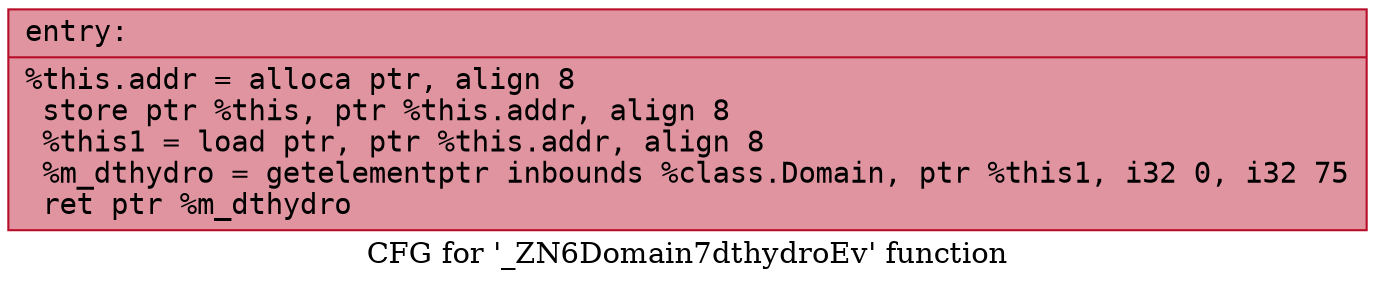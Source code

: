 digraph "CFG for '_ZN6Domain7dthydroEv' function" {
	label="CFG for '_ZN6Domain7dthydroEv' function";

	Node0x555f5b0a77b0 [shape=record,color="#b70d28ff", style=filled, fillcolor="#b70d2870" fontname="Courier",label="{entry:\l|  %this.addr = alloca ptr, align 8\l  store ptr %this, ptr %this.addr, align 8\l  %this1 = load ptr, ptr %this.addr, align 8\l  %m_dthydro = getelementptr inbounds %class.Domain, ptr %this1, i32 0, i32 75\l  ret ptr %m_dthydro\l}"];
}
